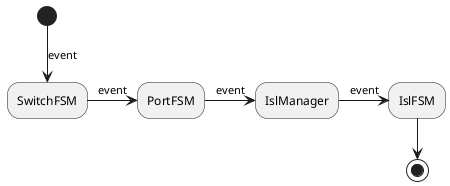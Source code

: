 @startuml
(*) -d-> [event] SwitchFSM
-r-> [event] PortFSM
-r-> [event] IslManager
-r-> [event] IslFSM
-d-> (*)
@enduml
